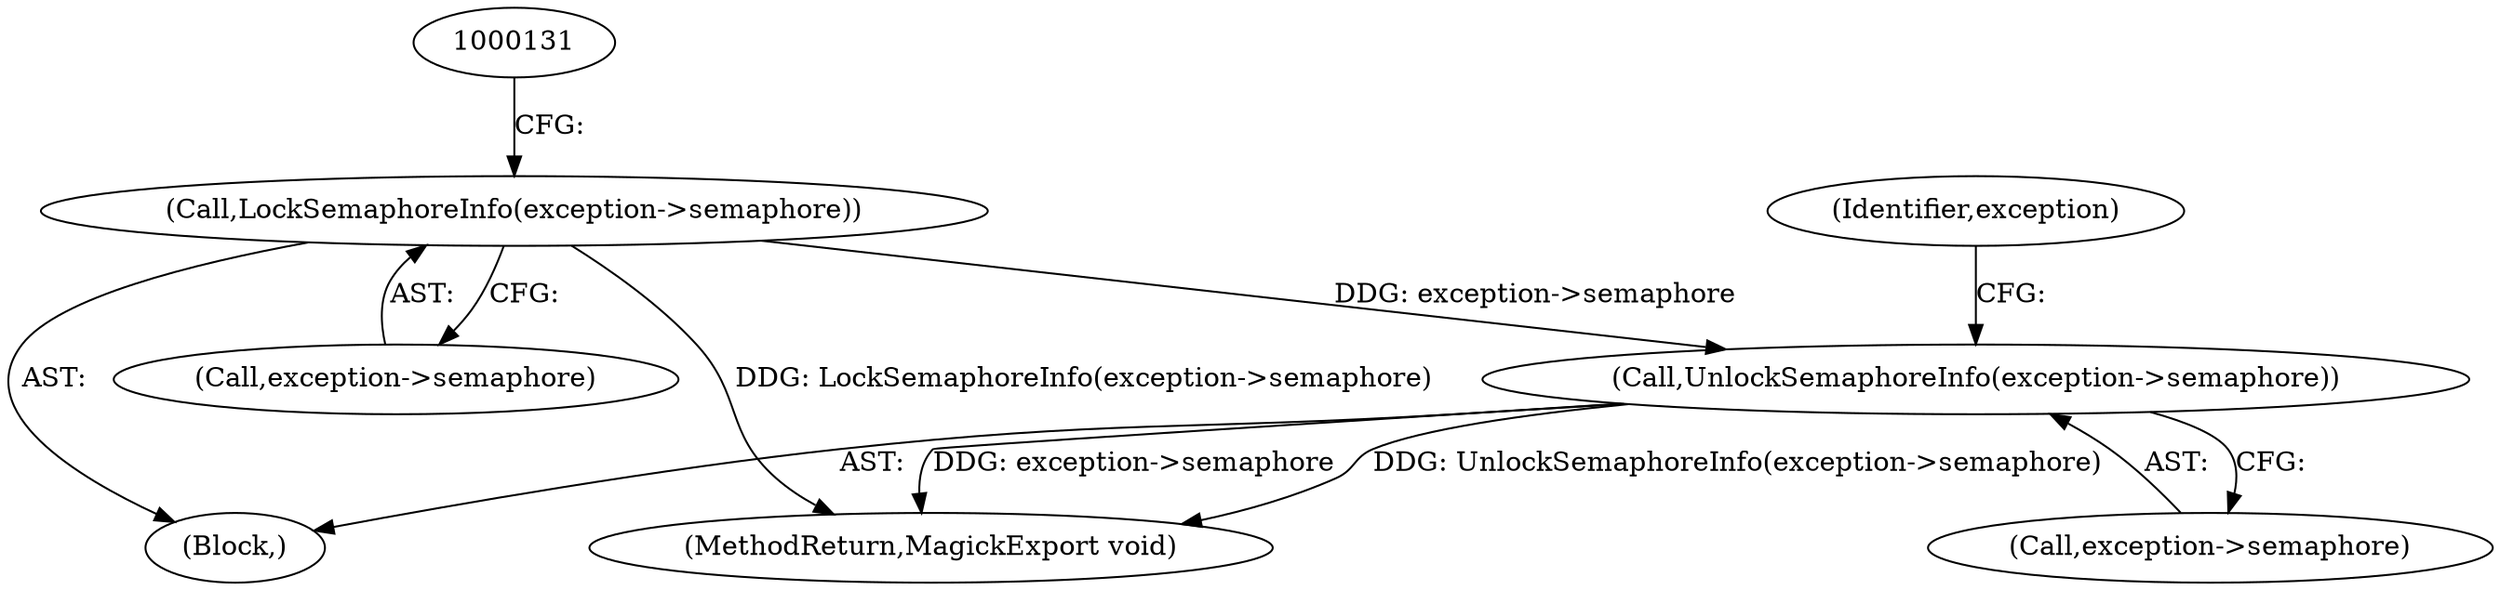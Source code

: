 digraph "0_ImageMagick_0474237508f39c4f783208123431815f1ededb76_2@pointer" {
"1000222" [label="(Call,UnlockSemaphoreInfo(exception->semaphore))"];
"1000125" [label="(Call,LockSemaphoreInfo(exception->semaphore))"];
"1000102" [label="(Block,)"];
"1000227" [label="(Identifier,exception)"];
"1000223" [label="(Call,exception->semaphore)"];
"1000125" [label="(Call,LockSemaphoreInfo(exception->semaphore))"];
"1000222" [label="(Call,UnlockSemaphoreInfo(exception->semaphore))"];
"1000126" [label="(Call,exception->semaphore)"];
"1000228" [label="(MethodReturn,MagickExport void)"];
"1000222" -> "1000102"  [label="AST: "];
"1000222" -> "1000223"  [label="CFG: "];
"1000223" -> "1000222"  [label="AST: "];
"1000227" -> "1000222"  [label="CFG: "];
"1000222" -> "1000228"  [label="DDG: exception->semaphore"];
"1000222" -> "1000228"  [label="DDG: UnlockSemaphoreInfo(exception->semaphore)"];
"1000125" -> "1000222"  [label="DDG: exception->semaphore"];
"1000125" -> "1000102"  [label="AST: "];
"1000125" -> "1000126"  [label="CFG: "];
"1000126" -> "1000125"  [label="AST: "];
"1000131" -> "1000125"  [label="CFG: "];
"1000125" -> "1000228"  [label="DDG: LockSemaphoreInfo(exception->semaphore)"];
}

